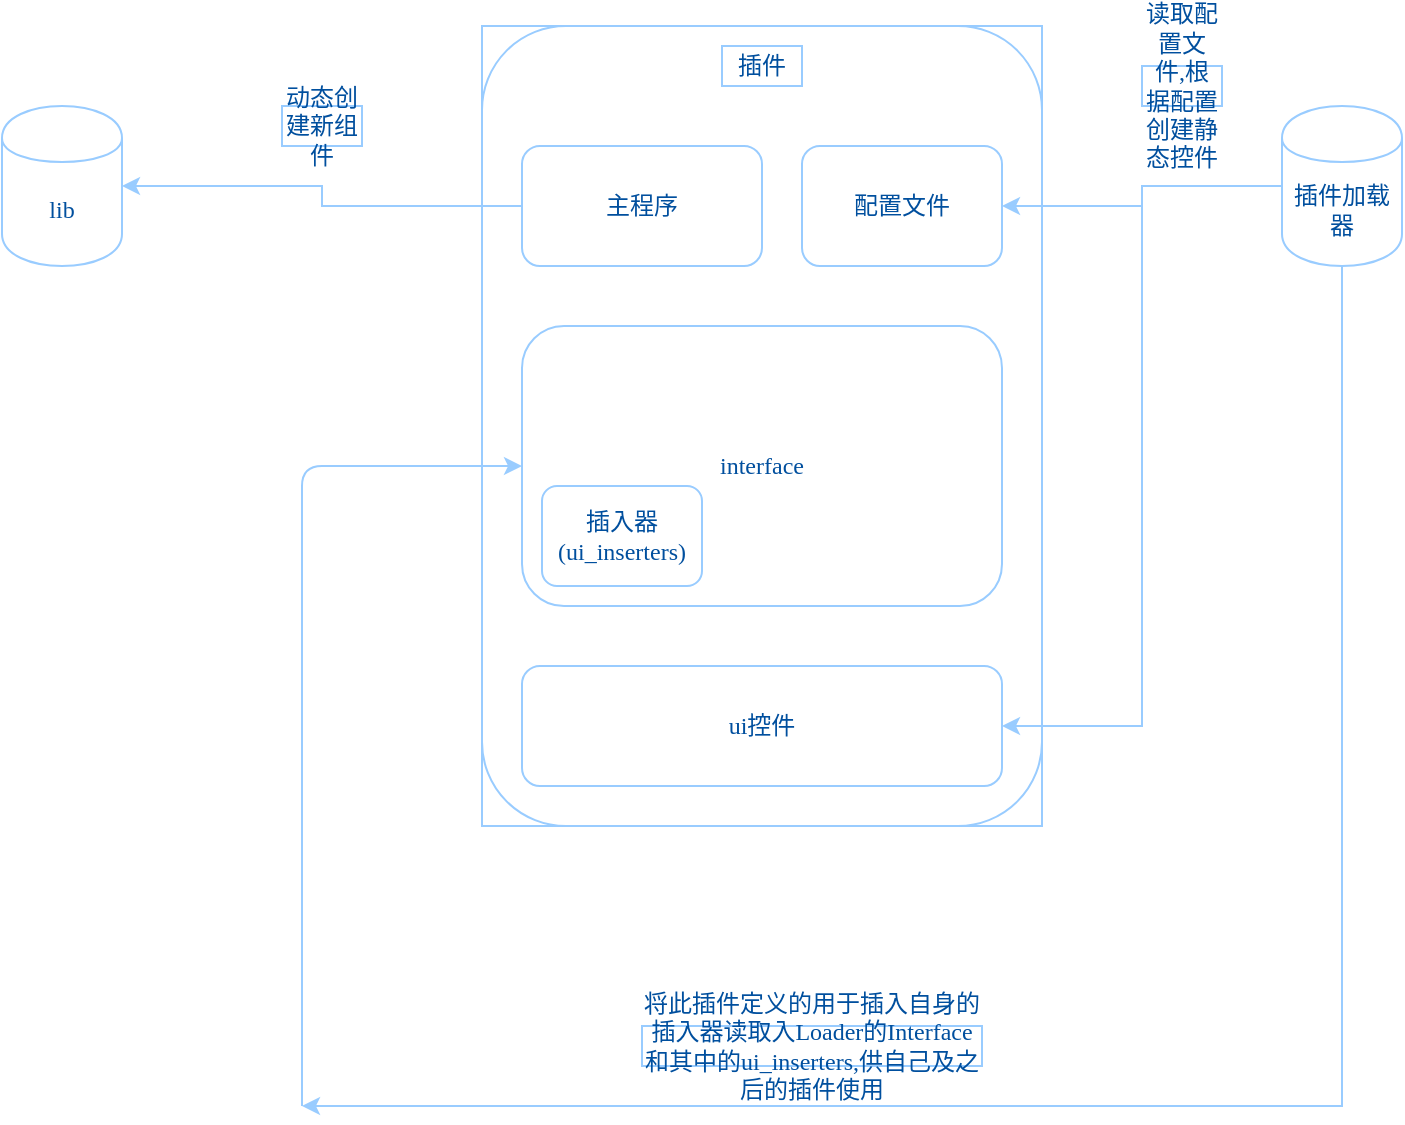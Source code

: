 <mxfile version="12.2.4" pages="1"><diagram id="Li_3qkvbboonjGeAKoCw" name="Page-1"><mxGraphModel dx="538" dy="448" grid="1" gridSize="10" guides="1" tooltips="1" connect="1" arrows="1" fold="1" page="1" pageScale="1" pageWidth="827" pageHeight="1169" math="0" shadow="0"><root><mxCell id="0"/><mxCell id="1" parent="0"/><mxCell id="9" value="" style="group;strokeColor=#99CCFF;fontFamily=Garamond;fontColor=#004F9E;" parent="1" vertex="1" connectable="0"><mxGeometry x="310" y="110" width="280" height="400" as="geometry"/></mxCell><mxCell id="2" value="" style="rounded=1;whiteSpace=wrap;html=1;strokeColor=#99CCFF;fontFamily=Garamond;fontColor=#004F9E;" parent="9" vertex="1"><mxGeometry width="280" height="400" as="geometry"/></mxCell><mxCell id="3" value="插件" style="text;html=1;align=center;verticalAlign=middle;whiteSpace=wrap;rounded=0;strokeColor=#99CCFF;fontFamily=Garamond;fontColor=#004F9E;" parent="9" vertex="1"><mxGeometry x="120" y="10" width="40" height="20" as="geometry"/></mxCell><mxCell id="4" value="配置文件" style="rounded=1;whiteSpace=wrap;html=1;strokeColor=#99CCFF;fontFamily=Garamond;fontColor=#004F9E;" parent="9" vertex="1"><mxGeometry x="160" y="60" width="100" height="60" as="geometry"/></mxCell><mxCell id="5" value="主程序" style="rounded=1;whiteSpace=wrap;html=1;strokeColor=#99CCFF;fontFamily=Garamond;fontColor=#004F9E;" parent="9" vertex="1"><mxGeometry x="20" y="60" width="120" height="60" as="geometry"/></mxCell><mxCell id="6" value="interface" style="rounded=1;whiteSpace=wrap;html=1;strokeColor=#99CCFF;fontFamily=Garamond;fontColor=#004F9E;" parent="9" vertex="1"><mxGeometry x="20" y="150" width="240" height="140" as="geometry"/></mxCell><mxCell id="7" value="ui控件" style="rounded=1;whiteSpace=wrap;html=1;strokeColor=#99CCFF;fontFamily=Garamond;fontColor=#004F9E;" parent="9" vertex="1"><mxGeometry x="20" y="320" width="240" height="60" as="geometry"/></mxCell><mxCell id="8" value="插入器(ui_inserters)" style="rounded=1;whiteSpace=wrap;html=1;strokeColor=#99CCFF;fontFamily=Garamond;fontColor=#004F9E;" parent="9" vertex="1"><mxGeometry x="30" y="230" width="80" height="50" as="geometry"/></mxCell><mxCell id="10" value="lib" style="shape=cylinder;whiteSpace=wrap;html=1;boundedLbl=1;backgroundOutline=1;strokeColor=#99CCFF;fontFamily=Garamond;fontColor=#004F9E;" parent="1" vertex="1"><mxGeometry x="70" y="150" width="60" height="80" as="geometry"/></mxCell><mxCell id="11" style="edgeStyle=orthogonalEdgeStyle;rounded=0;orthogonalLoop=1;jettySize=auto;html=1;exitX=0;exitY=0.5;exitDx=0;exitDy=0;entryX=1;entryY=0.5;entryDx=0;entryDy=0;strokeColor=#99CCFF;fontFamily=Garamond;fontColor=#004F9E;" parent="1" source="5" target="10" edge="1"><mxGeometry relative="1" as="geometry"><Array as="points"><mxPoint x="230" y="200"/><mxPoint x="230" y="190"/></Array></mxGeometry></mxCell><mxCell id="12" value="动态创建新组件" style="text;html=1;align=center;verticalAlign=middle;whiteSpace=wrap;rounded=0;strokeColor=#99CCFF;fontFamily=Garamond;fontColor=#004F9E;" parent="1" vertex="1"><mxGeometry x="210" y="150" width="40" height="20" as="geometry"/></mxCell><mxCell id="16" value="" style="edgeStyle=orthogonalEdgeStyle;rounded=0;orthogonalLoop=1;jettySize=auto;html=1;entryX=1;entryY=0.5;entryDx=0;entryDy=0;strokeColor=#99CCFF;fontFamily=Garamond;fontColor=#004F9E;" parent="1" source="14" target="4" edge="1"><mxGeometry relative="1" as="geometry"><mxPoint x="630" y="189" as="targetPoint"/></mxGeometry></mxCell><mxCell id="17" style="edgeStyle=orthogonalEdgeStyle;rounded=0;orthogonalLoop=1;jettySize=auto;html=1;exitX=0;exitY=0.5;exitDx=0;exitDy=0;entryX=1;entryY=0.5;entryDx=0;entryDy=0;strokeColor=#99CCFF;fontFamily=Garamond;fontColor=#004F9E;" parent="1" source="14" target="7" edge="1"><mxGeometry relative="1" as="geometry"/></mxCell><mxCell id="19" style="edgeStyle=orthogonalEdgeStyle;rounded=0;orthogonalLoop=1;jettySize=auto;html=1;exitX=0.5;exitY=1;exitDx=0;exitDy=0;strokeColor=#99CCFF;fontFamily=Garamond;fontColor=#004F9E;" parent="1" source="14" edge="1"><mxGeometry relative="1" as="geometry"><mxPoint x="220" y="650" as="targetPoint"/><Array as="points"><mxPoint x="740" y="510"/><mxPoint x="740" y="510"/></Array></mxGeometry></mxCell><mxCell id="14" value="插件加载器" style="shape=cylinder;whiteSpace=wrap;html=1;boundedLbl=1;backgroundOutline=1;strokeColor=#99CCFF;fontFamily=Garamond;fontColor=#004F9E;" parent="1" vertex="1"><mxGeometry x="710" y="150" width="60" height="80" as="geometry"/></mxCell><mxCell id="18" value="读取配置文件,根据配置创建静态控件" style="text;html=1;align=center;verticalAlign=middle;whiteSpace=wrap;rounded=0;strokeColor=#99CCFF;fontFamily=Garamond;fontColor=#004F9E;" parent="1" vertex="1"><mxGeometry x="640" y="130" width="40" height="20" as="geometry"/></mxCell><mxCell id="20" value="" style="endArrow=classic;html=1;entryX=0;entryY=0.5;entryDx=0;entryDy=0;strokeColor=#99CCFF;fontFamily=Garamond;fontColor=#004F9E;" parent="1" target="6" edge="1"><mxGeometry width="50" height="50" relative="1" as="geometry"><mxPoint x="220" y="650" as="sourcePoint"/><mxPoint x="270" y="600" as="targetPoint"/><Array as="points"><mxPoint x="220" y="365"/><mxPoint x="220" y="330"/></Array></mxGeometry></mxCell><mxCell id="21" value="将此插件定义的用于插入自身的插入器读取入Loader的Interface和其中的ui_inserters,供自己及之后的插件使用" style="text;html=1;align=center;verticalAlign=middle;whiteSpace=wrap;rounded=0;strokeColor=#99CCFF;fontFamily=Garamond;fontColor=#004F9E;" parent="1" vertex="1"><mxGeometry x="390" y="610" width="170" height="20" as="geometry"/></mxCell></root></mxGraphModel></diagram></mxfile>